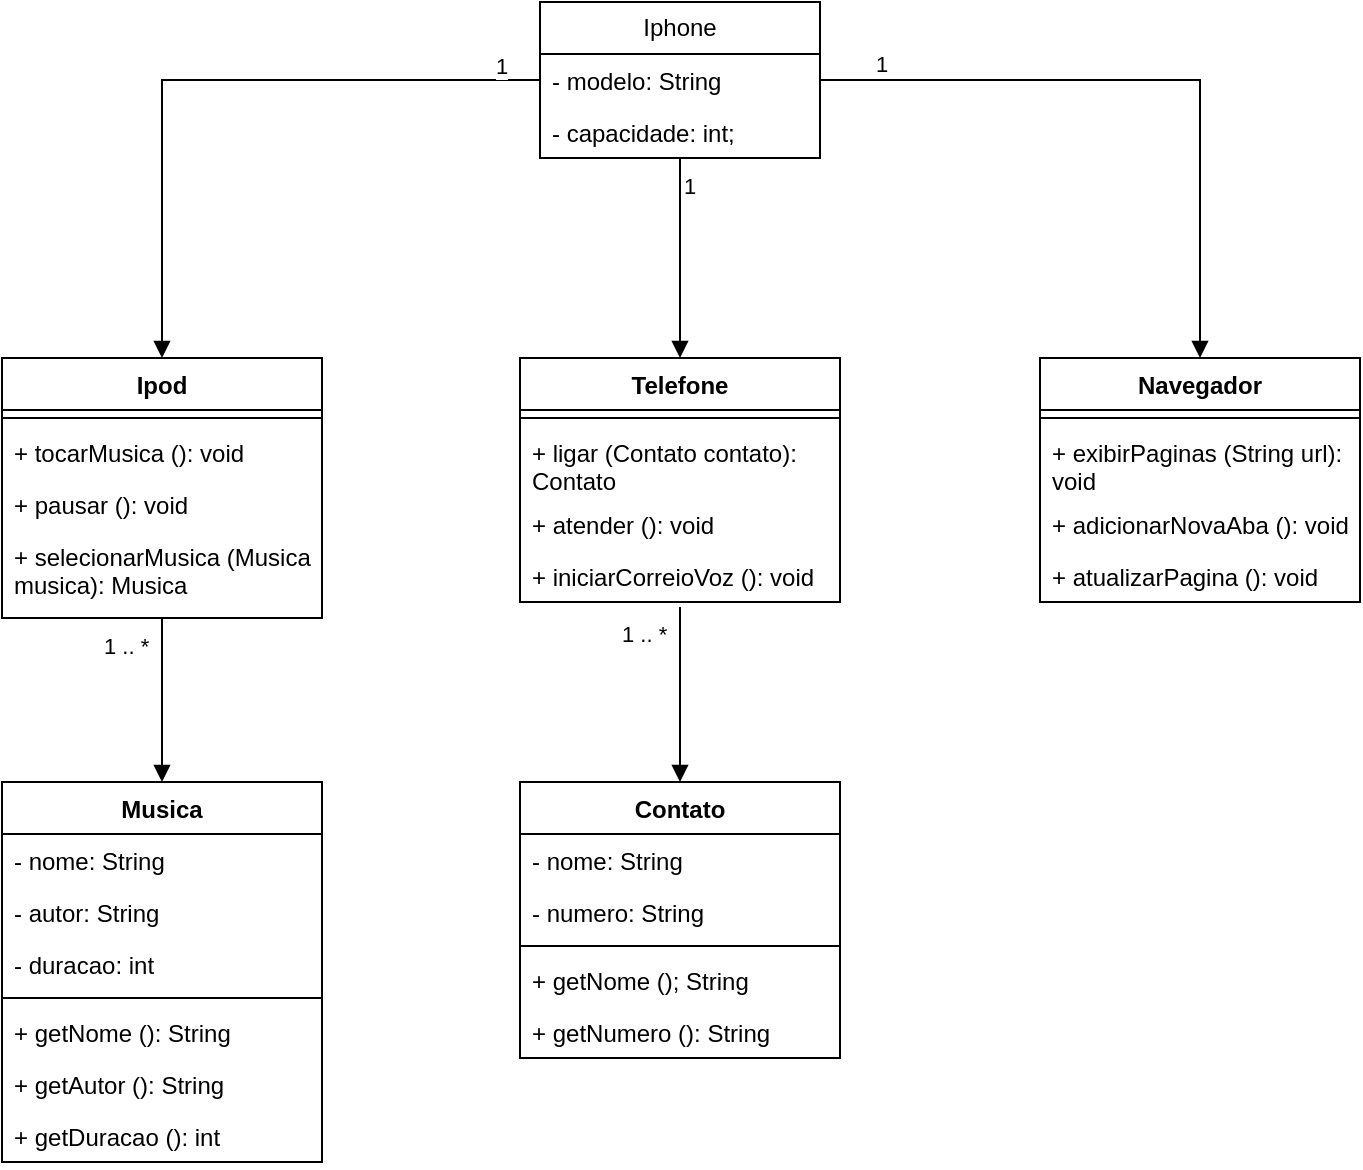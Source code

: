 <mxfile version="24.4.10" type="github">
  <diagram name="Página-1" id="mA7bH-K4reZXMhg95v1v">
    <mxGraphModel dx="1186" dy="695" grid="1" gridSize="10" guides="1" tooltips="1" connect="1" arrows="1" fold="1" page="1" pageScale="1" pageWidth="827" pageHeight="1169" math="0" shadow="0">
      <root>
        <mxCell id="0" />
        <mxCell id="1" parent="0" />
        <mxCell id="I2R0TA83I22CjiMKKwz3-8" value="Iphone" style="swimlane;fontStyle=0;childLayout=stackLayout;horizontal=1;startSize=26;fillColor=none;horizontalStack=0;resizeParent=1;resizeParentMax=0;resizeLast=0;collapsible=1;marginBottom=0;whiteSpace=wrap;html=1;" vertex="1" parent="1">
          <mxGeometry x="350" y="40" width="140" height="78" as="geometry" />
        </mxCell>
        <mxCell id="I2R0TA83I22CjiMKKwz3-9" value="- modelo: String" style="text;strokeColor=none;fillColor=none;align=left;verticalAlign=top;spacingLeft=4;spacingRight=4;overflow=hidden;rotatable=0;points=[[0,0.5],[1,0.5]];portConstraint=eastwest;whiteSpace=wrap;html=1;" vertex="1" parent="I2R0TA83I22CjiMKKwz3-8">
          <mxGeometry y="26" width="140" height="26" as="geometry" />
        </mxCell>
        <mxCell id="I2R0TA83I22CjiMKKwz3-10" value="- capacidade: int;" style="text;strokeColor=none;fillColor=none;align=left;verticalAlign=top;spacingLeft=4;spacingRight=4;overflow=hidden;rotatable=0;points=[[0,0.5],[1,0.5]];portConstraint=eastwest;whiteSpace=wrap;html=1;" vertex="1" parent="I2R0TA83I22CjiMKKwz3-8">
          <mxGeometry y="52" width="140" height="26" as="geometry" />
        </mxCell>
        <mxCell id="I2R0TA83I22CjiMKKwz3-19" value="Contato" style="swimlane;fontStyle=1;align=center;verticalAlign=top;childLayout=stackLayout;horizontal=1;startSize=26;horizontalStack=0;resizeParent=1;resizeParentMax=0;resizeLast=0;collapsible=1;marginBottom=0;whiteSpace=wrap;html=1;" vertex="1" parent="1">
          <mxGeometry x="340" y="430" width="160" height="138" as="geometry" />
        </mxCell>
        <mxCell id="I2R0TA83I22CjiMKKwz3-20" value="- nome: String" style="text;strokeColor=none;fillColor=none;align=left;verticalAlign=top;spacingLeft=4;spacingRight=4;overflow=hidden;rotatable=0;points=[[0,0.5],[1,0.5]];portConstraint=eastwest;whiteSpace=wrap;html=1;" vertex="1" parent="I2R0TA83I22CjiMKKwz3-19">
          <mxGeometry y="26" width="160" height="26" as="geometry" />
        </mxCell>
        <mxCell id="I2R0TA83I22CjiMKKwz3-23" value="- numero: String" style="text;strokeColor=none;fillColor=none;align=left;verticalAlign=top;spacingLeft=4;spacingRight=4;overflow=hidden;rotatable=0;points=[[0,0.5],[1,0.5]];portConstraint=eastwest;whiteSpace=wrap;html=1;" vertex="1" parent="I2R0TA83I22CjiMKKwz3-19">
          <mxGeometry y="52" width="160" height="26" as="geometry" />
        </mxCell>
        <mxCell id="I2R0TA83I22CjiMKKwz3-21" value="" style="line;strokeWidth=1;fillColor=none;align=left;verticalAlign=middle;spacingTop=-1;spacingLeft=3;spacingRight=3;rotatable=0;labelPosition=right;points=[];portConstraint=eastwest;strokeColor=inherit;" vertex="1" parent="I2R0TA83I22CjiMKKwz3-19">
          <mxGeometry y="78" width="160" height="8" as="geometry" />
        </mxCell>
        <mxCell id="I2R0TA83I22CjiMKKwz3-22" value="+ getNome (); String" style="text;strokeColor=none;fillColor=none;align=left;verticalAlign=top;spacingLeft=4;spacingRight=4;overflow=hidden;rotatable=0;points=[[0,0.5],[1,0.5]];portConstraint=eastwest;whiteSpace=wrap;html=1;" vertex="1" parent="I2R0TA83I22CjiMKKwz3-19">
          <mxGeometry y="86" width="160" height="26" as="geometry" />
        </mxCell>
        <mxCell id="I2R0TA83I22CjiMKKwz3-25" value="+ getNumero (): String" style="text;strokeColor=none;fillColor=none;align=left;verticalAlign=top;spacingLeft=4;spacingRight=4;overflow=hidden;rotatable=0;points=[[0,0.5],[1,0.5]];portConstraint=eastwest;whiteSpace=wrap;html=1;" vertex="1" parent="I2R0TA83I22CjiMKKwz3-19">
          <mxGeometry y="112" width="160" height="26" as="geometry" />
        </mxCell>
        <mxCell id="I2R0TA83I22CjiMKKwz3-41" value="Musica&lt;div&gt;&lt;br&gt;&lt;/div&gt;" style="swimlane;fontStyle=1;align=center;verticalAlign=top;childLayout=stackLayout;horizontal=1;startSize=26;horizontalStack=0;resizeParent=1;resizeParentMax=0;resizeLast=0;collapsible=1;marginBottom=0;whiteSpace=wrap;html=1;" vertex="1" parent="1">
          <mxGeometry x="81" y="430" width="160" height="190" as="geometry" />
        </mxCell>
        <mxCell id="I2R0TA83I22CjiMKKwz3-42" value="- nome: String&lt;span style=&quot;white-space: pre;&quot;&gt;&#x9;&lt;/span&gt;" style="text;strokeColor=none;fillColor=none;align=left;verticalAlign=top;spacingLeft=4;spacingRight=4;overflow=hidden;rotatable=0;points=[[0,0.5],[1,0.5]];portConstraint=eastwest;whiteSpace=wrap;html=1;" vertex="1" parent="I2R0TA83I22CjiMKKwz3-41">
          <mxGeometry y="26" width="160" height="26" as="geometry" />
        </mxCell>
        <mxCell id="I2R0TA83I22CjiMKKwz3-46" value="- autor: String" style="text;strokeColor=none;fillColor=none;align=left;verticalAlign=top;spacingLeft=4;spacingRight=4;overflow=hidden;rotatable=0;points=[[0,0.5],[1,0.5]];portConstraint=eastwest;whiteSpace=wrap;html=1;" vertex="1" parent="I2R0TA83I22CjiMKKwz3-41">
          <mxGeometry y="52" width="160" height="26" as="geometry" />
        </mxCell>
        <mxCell id="I2R0TA83I22CjiMKKwz3-45" value="- duracao: int" style="text;strokeColor=none;fillColor=none;align=left;verticalAlign=top;spacingLeft=4;spacingRight=4;overflow=hidden;rotatable=0;points=[[0,0.5],[1,0.5]];portConstraint=eastwest;whiteSpace=wrap;html=1;" vertex="1" parent="I2R0TA83I22CjiMKKwz3-41">
          <mxGeometry y="78" width="160" height="26" as="geometry" />
        </mxCell>
        <mxCell id="I2R0TA83I22CjiMKKwz3-43" value="" style="line;strokeWidth=1;fillColor=none;align=left;verticalAlign=middle;spacingTop=-1;spacingLeft=3;spacingRight=3;rotatable=0;labelPosition=right;points=[];portConstraint=eastwest;strokeColor=inherit;" vertex="1" parent="I2R0TA83I22CjiMKKwz3-41">
          <mxGeometry y="104" width="160" height="8" as="geometry" />
        </mxCell>
        <mxCell id="I2R0TA83I22CjiMKKwz3-44" value="+ getNome (): String" style="text;strokeColor=none;fillColor=none;align=left;verticalAlign=top;spacingLeft=4;spacingRight=4;overflow=hidden;rotatable=0;points=[[0,0.5],[1,0.5]];portConstraint=eastwest;whiteSpace=wrap;html=1;" vertex="1" parent="I2R0TA83I22CjiMKKwz3-41">
          <mxGeometry y="112" width="160" height="26" as="geometry" />
        </mxCell>
        <mxCell id="I2R0TA83I22CjiMKKwz3-48" value="+ getAutor (): String" style="text;strokeColor=none;fillColor=none;align=left;verticalAlign=top;spacingLeft=4;spacingRight=4;overflow=hidden;rotatable=0;points=[[0,0.5],[1,0.5]];portConstraint=eastwest;whiteSpace=wrap;html=1;" vertex="1" parent="I2R0TA83I22CjiMKKwz3-41">
          <mxGeometry y="138" width="160" height="26" as="geometry" />
        </mxCell>
        <mxCell id="I2R0TA83I22CjiMKKwz3-47" value="+ getDuracao (): int" style="text;strokeColor=none;fillColor=none;align=left;verticalAlign=top;spacingLeft=4;spacingRight=4;overflow=hidden;rotatable=0;points=[[0,0.5],[1,0.5]];portConstraint=eastwest;whiteSpace=wrap;html=1;" vertex="1" parent="I2R0TA83I22CjiMKKwz3-41">
          <mxGeometry y="164" width="160" height="26" as="geometry" />
        </mxCell>
        <mxCell id="I2R0TA83I22CjiMKKwz3-53" value="Telefone" style="swimlane;fontStyle=1;align=center;verticalAlign=top;childLayout=stackLayout;horizontal=1;startSize=26;horizontalStack=0;resizeParent=1;resizeParentMax=0;resizeLast=0;collapsible=1;marginBottom=0;whiteSpace=wrap;html=1;" vertex="1" parent="1">
          <mxGeometry x="340" y="218" width="160" height="122" as="geometry" />
        </mxCell>
        <mxCell id="I2R0TA83I22CjiMKKwz3-55" value="" style="line;strokeWidth=1;fillColor=none;align=left;verticalAlign=middle;spacingTop=-1;spacingLeft=3;spacingRight=3;rotatable=0;labelPosition=right;points=[];portConstraint=eastwest;strokeColor=inherit;" vertex="1" parent="I2R0TA83I22CjiMKKwz3-53">
          <mxGeometry y="26" width="160" height="8" as="geometry" />
        </mxCell>
        <mxCell id="I2R0TA83I22CjiMKKwz3-56" value="+ ligar (Contato contato): Contato&amp;nbsp;" style="text;strokeColor=none;fillColor=none;align=left;verticalAlign=top;spacingLeft=4;spacingRight=4;overflow=hidden;rotatable=0;points=[[0,0.5],[1,0.5]];portConstraint=eastwest;whiteSpace=wrap;html=1;" vertex="1" parent="I2R0TA83I22CjiMKKwz3-53">
          <mxGeometry y="34" width="160" height="36" as="geometry" />
        </mxCell>
        <mxCell id="I2R0TA83I22CjiMKKwz3-57" value="+ atender (): void" style="text;strokeColor=none;fillColor=none;align=left;verticalAlign=top;spacingLeft=4;spacingRight=4;overflow=hidden;rotatable=0;points=[[0,0.5],[1,0.5]];portConstraint=eastwest;whiteSpace=wrap;html=1;" vertex="1" parent="I2R0TA83I22CjiMKKwz3-53">
          <mxGeometry y="70" width="160" height="26" as="geometry" />
        </mxCell>
        <mxCell id="I2R0TA83I22CjiMKKwz3-58" value="+ iniciarCorreioVoz (): void" style="text;strokeColor=none;fillColor=none;align=left;verticalAlign=top;spacingLeft=4;spacingRight=4;overflow=hidden;rotatable=0;points=[[0,0.5],[1,0.5]];portConstraint=eastwest;whiteSpace=wrap;html=1;" vertex="1" parent="I2R0TA83I22CjiMKKwz3-53">
          <mxGeometry y="96" width="160" height="26" as="geometry" />
        </mxCell>
        <mxCell id="I2R0TA83I22CjiMKKwz3-59" value="Ipod" style="swimlane;fontStyle=1;align=center;verticalAlign=top;childLayout=stackLayout;horizontal=1;startSize=26;horizontalStack=0;resizeParent=1;resizeParentMax=0;resizeLast=0;collapsible=1;marginBottom=0;whiteSpace=wrap;html=1;" vertex="1" parent="1">
          <mxGeometry x="81" y="218" width="160" height="130" as="geometry" />
        </mxCell>
        <mxCell id="I2R0TA83I22CjiMKKwz3-61" value="" style="line;strokeWidth=1;fillColor=none;align=left;verticalAlign=middle;spacingTop=-1;spacingLeft=3;spacingRight=3;rotatable=0;labelPosition=right;points=[];portConstraint=eastwest;strokeColor=inherit;" vertex="1" parent="I2R0TA83I22CjiMKKwz3-59">
          <mxGeometry y="26" width="160" height="8" as="geometry" />
        </mxCell>
        <mxCell id="I2R0TA83I22CjiMKKwz3-64" value="+ tocarMusica (): void" style="text;strokeColor=none;fillColor=none;align=left;verticalAlign=top;spacingLeft=4;spacingRight=4;overflow=hidden;rotatable=0;points=[[0,0.5],[1,0.5]];portConstraint=eastwest;whiteSpace=wrap;html=1;" vertex="1" parent="I2R0TA83I22CjiMKKwz3-59">
          <mxGeometry y="34" width="160" height="26" as="geometry" />
        </mxCell>
        <mxCell id="I2R0TA83I22CjiMKKwz3-63" value="+ pausar (): void" style="text;strokeColor=none;fillColor=none;align=left;verticalAlign=top;spacingLeft=4;spacingRight=4;overflow=hidden;rotatable=0;points=[[0,0.5],[1,0.5]];portConstraint=eastwest;whiteSpace=wrap;html=1;" vertex="1" parent="I2R0TA83I22CjiMKKwz3-59">
          <mxGeometry y="60" width="160" height="26" as="geometry" />
        </mxCell>
        <mxCell id="I2R0TA83I22CjiMKKwz3-62" value="+ selecionarMusica (Musica musica): Musica&lt;div&gt;&lt;br&gt;&lt;/div&gt;" style="text;strokeColor=none;fillColor=none;align=left;verticalAlign=top;spacingLeft=4;spacingRight=4;overflow=hidden;rotatable=0;points=[[0,0.5],[1,0.5]];portConstraint=eastwest;whiteSpace=wrap;html=1;" vertex="1" parent="I2R0TA83I22CjiMKKwz3-59">
          <mxGeometry y="86" width="160" height="44" as="geometry" />
        </mxCell>
        <mxCell id="I2R0TA83I22CjiMKKwz3-66" value="Navegador" style="swimlane;fontStyle=1;align=center;verticalAlign=top;childLayout=stackLayout;horizontal=1;startSize=26;horizontalStack=0;resizeParent=1;resizeParentMax=0;resizeLast=0;collapsible=1;marginBottom=0;whiteSpace=wrap;html=1;" vertex="1" parent="1">
          <mxGeometry x="600" y="218" width="160" height="122" as="geometry" />
        </mxCell>
        <mxCell id="I2R0TA83I22CjiMKKwz3-68" value="" style="line;strokeWidth=1;fillColor=none;align=left;verticalAlign=middle;spacingTop=-1;spacingLeft=3;spacingRight=3;rotatable=0;labelPosition=right;points=[];portConstraint=eastwest;strokeColor=inherit;" vertex="1" parent="I2R0TA83I22CjiMKKwz3-66">
          <mxGeometry y="26" width="160" height="8" as="geometry" />
        </mxCell>
        <mxCell id="I2R0TA83I22CjiMKKwz3-69" value="+ exibirPaginas (String url):&amp;nbsp; void" style="text;strokeColor=none;fillColor=none;align=left;verticalAlign=top;spacingLeft=4;spacingRight=4;overflow=hidden;rotatable=0;points=[[0,0.5],[1,0.5]];portConstraint=eastwest;whiteSpace=wrap;html=1;" vertex="1" parent="I2R0TA83I22CjiMKKwz3-66">
          <mxGeometry y="34" width="160" height="36" as="geometry" />
        </mxCell>
        <mxCell id="I2R0TA83I22CjiMKKwz3-71" value="+ adicionarNovaAba (): void" style="text;strokeColor=none;fillColor=none;align=left;verticalAlign=top;spacingLeft=4;spacingRight=4;overflow=hidden;rotatable=0;points=[[0,0.5],[1,0.5]];portConstraint=eastwest;whiteSpace=wrap;html=1;" vertex="1" parent="I2R0TA83I22CjiMKKwz3-66">
          <mxGeometry y="70" width="160" height="26" as="geometry" />
        </mxCell>
        <mxCell id="I2R0TA83I22CjiMKKwz3-70" value="+ atualizarPagina (): void" style="text;strokeColor=none;fillColor=none;align=left;verticalAlign=top;spacingLeft=4;spacingRight=4;overflow=hidden;rotatable=0;points=[[0,0.5],[1,0.5]];portConstraint=eastwest;whiteSpace=wrap;html=1;" vertex="1" parent="I2R0TA83I22CjiMKKwz3-66">
          <mxGeometry y="96" width="160" height="26" as="geometry" />
        </mxCell>
        <mxCell id="I2R0TA83I22CjiMKKwz3-72" value="&amp;nbsp;" style="endArrow=block;endFill=1;html=1;edgeStyle=orthogonalEdgeStyle;align=left;verticalAlign=top;rounded=0;entryX=0.5;entryY=0;entryDx=0;entryDy=0;exitX=0;exitY=0.5;exitDx=0;exitDy=0;" edge="1" parent="1" source="I2R0TA83I22CjiMKKwz3-9" target="I2R0TA83I22CjiMKKwz3-59">
          <mxGeometry x="-0.106" y="1" relative="1" as="geometry">
            <mxPoint x="130" y="100" as="sourcePoint" />
            <mxPoint x="290" y="100" as="targetPoint" />
            <mxPoint as="offset" />
          </mxGeometry>
        </mxCell>
        <mxCell id="I2R0TA83I22CjiMKKwz3-73" value="1" style="edgeLabel;resizable=0;html=1;align=left;verticalAlign=bottom;" connectable="0" vertex="1" parent="I2R0TA83I22CjiMKKwz3-72">
          <mxGeometry x="-1" relative="1" as="geometry">
            <mxPoint x="-24" y="1" as="offset" />
          </mxGeometry>
        </mxCell>
        <mxCell id="I2R0TA83I22CjiMKKwz3-74" value="&amp;nbsp;" style="endArrow=block;endFill=1;html=1;edgeStyle=orthogonalEdgeStyle;align=left;verticalAlign=top;rounded=0;entryX=0.5;entryY=0;entryDx=0;entryDy=0;exitX=1;exitY=0.5;exitDx=0;exitDy=0;" edge="1" parent="1" source="I2R0TA83I22CjiMKKwz3-9" target="I2R0TA83I22CjiMKKwz3-66">
          <mxGeometry x="-1" relative="1" as="geometry">
            <mxPoint x="540" y="90" as="sourcePoint" />
            <mxPoint x="700" y="90" as="targetPoint" />
          </mxGeometry>
        </mxCell>
        <mxCell id="I2R0TA83I22CjiMKKwz3-75" value="1" style="edgeLabel;resizable=0;html=1;align=left;verticalAlign=bottom;" connectable="0" vertex="1" parent="I2R0TA83I22CjiMKKwz3-74">
          <mxGeometry x="-1" relative="1" as="geometry">
            <mxPoint x="26" as="offset" />
          </mxGeometry>
        </mxCell>
        <mxCell id="I2R0TA83I22CjiMKKwz3-80" value="&amp;nbsp;" style="endArrow=block;endFill=1;html=1;edgeStyle=orthogonalEdgeStyle;align=left;verticalAlign=top;rounded=0;entryX=0.5;entryY=0;entryDx=0;entryDy=0;exitX=0.5;exitY=1;exitDx=0;exitDy=0;" edge="1" parent="1" source="I2R0TA83I22CjiMKKwz3-8" target="I2R0TA83I22CjiMKKwz3-53">
          <mxGeometry x="-0.106" y="1" relative="1" as="geometry">
            <mxPoint x="374" y="109" as="sourcePoint" />
            <mxPoint x="191" y="248" as="targetPoint" />
            <mxPoint as="offset" />
          </mxGeometry>
        </mxCell>
        <mxCell id="I2R0TA83I22CjiMKKwz3-81" value="1" style="edgeLabel;resizable=0;html=1;align=left;verticalAlign=bottom;" connectable="0" vertex="1" parent="I2R0TA83I22CjiMKKwz3-80">
          <mxGeometry x="-1" relative="1" as="geometry">
            <mxPoint y="22" as="offset" />
          </mxGeometry>
        </mxCell>
        <mxCell id="I2R0TA83I22CjiMKKwz3-82" value="&amp;nbsp;" style="endArrow=block;endFill=1;html=1;edgeStyle=orthogonalEdgeStyle;align=left;verticalAlign=top;rounded=0;exitX=0.5;exitY=1.011;exitDx=0;exitDy=0;exitPerimeter=0;entryX=0.5;entryY=0;entryDx=0;entryDy=0;" edge="1" parent="1" source="I2R0TA83I22CjiMKKwz3-62" target="I2R0TA83I22CjiMKKwz3-41">
          <mxGeometry x="-1" relative="1" as="geometry">
            <mxPoint x="310" y="390" as="sourcePoint" />
            <mxPoint x="470" y="390" as="targetPoint" />
          </mxGeometry>
        </mxCell>
        <mxCell id="I2R0TA83I22CjiMKKwz3-83" value="1 .. *" style="edgeLabel;resizable=0;html=1;align=left;verticalAlign=bottom;" connectable="0" vertex="1" parent="I2R0TA83I22CjiMKKwz3-82">
          <mxGeometry x="-1" relative="1" as="geometry">
            <mxPoint x="-31" y="22" as="offset" />
          </mxGeometry>
        </mxCell>
        <mxCell id="I2R0TA83I22CjiMKKwz3-84" value="&amp;nbsp;" style="endArrow=block;endFill=1;html=1;edgeStyle=orthogonalEdgeStyle;align=left;verticalAlign=top;rounded=0;exitX=0.5;exitY=1.096;exitDx=0;exitDy=0;exitPerimeter=0;entryX=0.5;entryY=0;entryDx=0;entryDy=0;" edge="1" parent="1" source="I2R0TA83I22CjiMKKwz3-58" target="I2R0TA83I22CjiMKKwz3-19">
          <mxGeometry x="-1" relative="1" as="geometry">
            <mxPoint x="171" y="358" as="sourcePoint" />
            <mxPoint x="171" y="440" as="targetPoint" />
            <Array as="points">
              <mxPoint x="420" y="370" />
              <mxPoint x="420" y="370" />
            </Array>
          </mxGeometry>
        </mxCell>
        <mxCell id="I2R0TA83I22CjiMKKwz3-85" value="1 .. *" style="edgeLabel;resizable=0;html=1;align=left;verticalAlign=bottom;" connectable="0" vertex="1" parent="I2R0TA83I22CjiMKKwz3-84">
          <mxGeometry x="-1" relative="1" as="geometry">
            <mxPoint x="-31" y="22" as="offset" />
          </mxGeometry>
        </mxCell>
      </root>
    </mxGraphModel>
  </diagram>
</mxfile>
